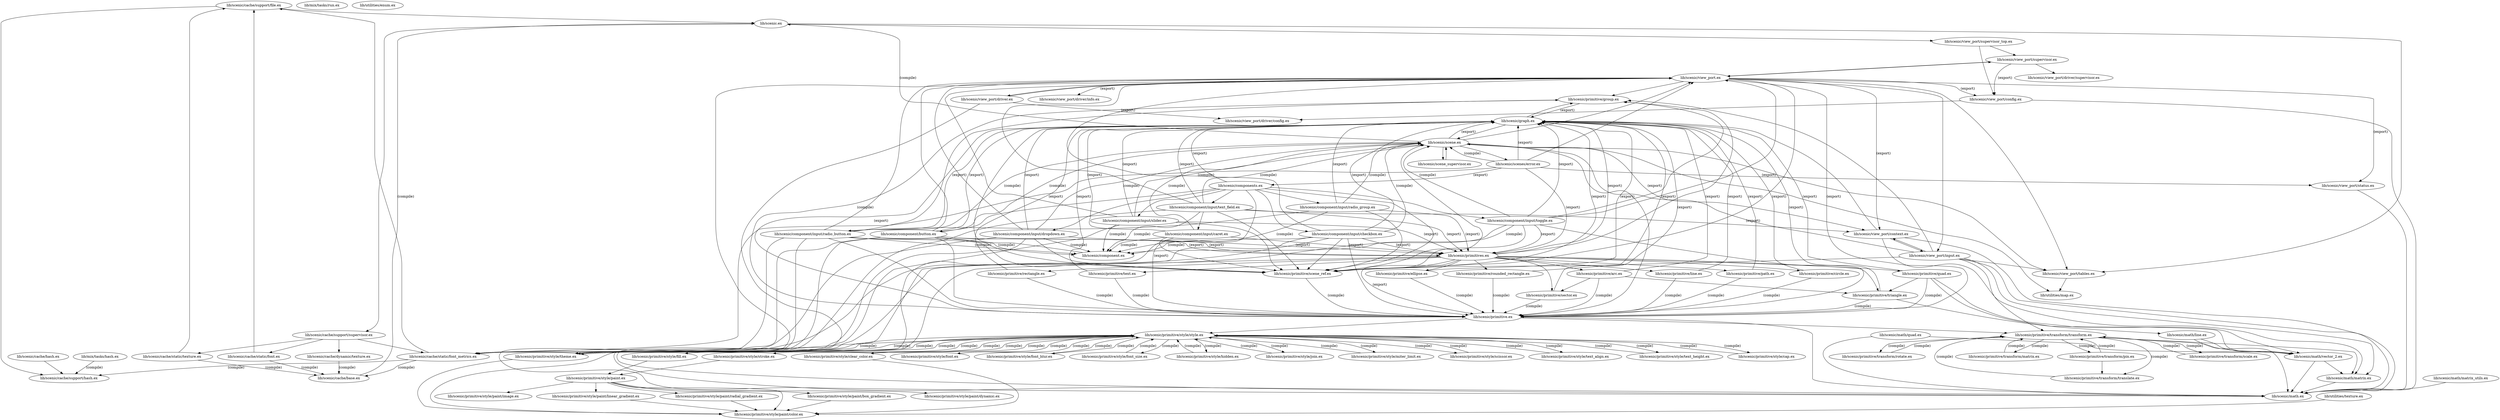 digraph "Scenic" {
  "lib/mix/tasks/hash.ex"
  "lib/mix/tasks/hash.ex" -> "lib/scenic/cache/support/hash.ex" [label="(compile)"]
  "lib/mix/tasks/run.ex"
  "lib/scenic.ex"
  "lib/scenic.ex" -> "lib/scenic/cache/support/supervisor.ex"
  "lib/scenic/cache/support/supervisor.ex" -> "lib/scenic/cache/dynamic/texture.ex"
  "lib/scenic/cache/dynamic/texture.ex" -> "lib/scenic/cache/base.ex" [label="(compile)"]
  "lib/scenic/cache/base.ex" -> "lib/scenic.ex" [label="(compile)"]
  "lib/scenic/cache/support/supervisor.ex" -> "lib/scenic/cache/static/font.ex"
  "lib/scenic/cache/static/font.ex" -> "lib/scenic/cache/base.ex" [label="(compile)"]
  "lib/scenic/cache/static/font.ex" -> "lib/scenic/cache/support/file.ex"
  "lib/scenic/cache/support/file.ex" -> "lib/scenic.ex"
  "lib/scenic/cache/support/file.ex" -> "lib/scenic/cache/support/hash.ex"
  "lib/scenic/cache/support/supervisor.ex" -> "lib/scenic/cache/static/font_metrics.ex"
  "lib/scenic/cache/static/font_metrics.ex" -> "lib/scenic/cache/base.ex" [label="(compile)"]
  "lib/scenic/cache/static/font_metrics.ex" -> "lib/scenic/cache/support/file.ex"
  "lib/scenic/cache/static/font_metrics.ex" -> "lib/scenic/cache/support/hash.ex" [label="(compile)"]
  "lib/scenic/cache/support/supervisor.ex" -> "lib/scenic/cache/static/texture.ex"
  "lib/scenic/cache/static/texture.ex" -> "lib/scenic/cache/base.ex" [label="(compile)"]
  "lib/scenic/cache/static/texture.ex" -> "lib/scenic/cache/support/file.ex"
  "lib/scenic.ex" -> "lib/scenic/view_port/supervisor_top.ex"
  "lib/scenic/view_port/supervisor_top.ex" -> "lib/scenic/view_port/config.ex"
  "lib/scenic/view_port/config.ex" -> "lib/scenic/math.ex"
  "lib/scenic/view_port/config.ex" -> "lib/scenic/view_port/driver/config.ex"
  "lib/scenic/view_port/supervisor_top.ex" -> "lib/scenic/view_port/supervisor.ex"
  "lib/scenic/view_port/supervisor.ex" -> "lib/scenic/view_port.ex"
  "lib/scenic/view_port.ex" -> "lib/scenic/math.ex"
  "lib/scenic/view_port.ex" -> "lib/scenic/primitive.ex" [label="(export)"]
  "lib/scenic/primitive.ex" -> "lib/scenic/math.ex"
  "lib/scenic/primitive.ex" -> "lib/scenic/primitive/style/style.ex"
  "lib/scenic/primitive/style/style.ex" -> "lib/scenic/cache/static/font_metrics.ex"
  "lib/scenic/primitive/style/style.ex" -> "lib/scenic/primitive/style/cap.ex" [label="(compile)"]
  "lib/scenic/primitive/style/cap.ex" -> "lib/scenic/primitive/style/style.ex" [label="(compile)"]
  "lib/scenic/primitive/style/style.ex" -> "lib/scenic/primitive/style/clear_color.ex" [label="(compile)"]
  "lib/scenic/primitive/style/clear_color.ex" -> "lib/scenic/primitive/style/paint/color.ex"
  "lib/scenic/primitive/style/clear_color.ex" -> "lib/scenic/primitive/style/style.ex" [label="(compile)"]
  "lib/scenic/primitive/style/style.ex" -> "lib/scenic/primitive/style/fill.ex" [label="(compile)"]
  "lib/scenic/primitive/style/fill.ex" -> "lib/scenic/primitive/style/paint.ex"
  "lib/scenic/primitive/style/paint.ex" -> "lib/scenic/primitive/style/paint/box_gradient.ex"
  "lib/scenic/primitive/style/paint/box_gradient.ex" -> "lib/scenic/primitive/style/paint/color.ex"
  "lib/scenic/primitive/style/paint.ex" -> "lib/scenic/primitive/style/paint/color.ex"
  "lib/scenic/primitive/style/paint.ex" -> "lib/scenic/primitive/style/paint/dynamic.ex"
  "lib/scenic/primitive/style/paint.ex" -> "lib/scenic/primitive/style/paint/image.ex"
  "lib/scenic/primitive/style/paint.ex" -> "lib/scenic/primitive/style/paint/linear_gradient.ex"
  "lib/scenic/primitive/style/paint/linear_gradient.ex" -> "lib/scenic/primitive/style/paint/color.ex"
  "lib/scenic/primitive/style/paint.ex" -> "lib/scenic/primitive/style/paint/radial_gradient.ex"
  "lib/scenic/primitive/style/paint/radial_gradient.ex" -> "lib/scenic/primitive/style/paint/color.ex"
  "lib/scenic/primitive/style/fill.ex" -> "lib/scenic/primitive/style/style.ex" [label="(compile)"]
  "lib/scenic/primitive/style/style.ex" -> "lib/scenic/primitive/style/font.ex" [label="(compile)"]
  "lib/scenic/primitive/style/font.ex" -> "lib/scenic/primitive/style/style.ex" [label="(compile)"]
  "lib/scenic/primitive/style/style.ex" -> "lib/scenic/primitive/style/font_blur.ex" [label="(compile)"]
  "lib/scenic/primitive/style/font_blur.ex" -> "lib/scenic/primitive/style/style.ex" [label="(compile)"]
  "lib/scenic/primitive/style/style.ex" -> "lib/scenic/primitive/style/font_size.ex" [label="(compile)"]
  "lib/scenic/primitive/style/font_size.ex" -> "lib/scenic/primitive/style/style.ex" [label="(compile)"]
  "lib/scenic/primitive/style/style.ex" -> "lib/scenic/primitive/style/hidden.ex" [label="(compile)"]
  "lib/scenic/primitive/style/hidden.ex" -> "lib/scenic/primitive/style/style.ex" [label="(compile)"]
  "lib/scenic/primitive/style/style.ex" -> "lib/scenic/primitive/style/join.ex" [label="(compile)"]
  "lib/scenic/primitive/style/join.ex" -> "lib/scenic/primitive/style/style.ex" [label="(compile)"]
  "lib/scenic/primitive/style/style.ex" -> "lib/scenic/primitive/style/miter_limit.ex" [label="(compile)"]
  "lib/scenic/primitive/style/miter_limit.ex" -> "lib/scenic/primitive/style/style.ex" [label="(compile)"]
  "lib/scenic/primitive/style/style.ex" -> "lib/scenic/primitive/style/scissor.ex" [label="(compile)"]
  "lib/scenic/primitive/style/scissor.ex" -> "lib/scenic/primitive/style/style.ex" [label="(compile)"]
  "lib/scenic/primitive/style/style.ex" -> "lib/scenic/primitive/style/stroke.ex" [label="(compile)"]
  "lib/scenic/primitive/style/stroke.ex" -> "lib/scenic/primitive/style/paint.ex"
  "lib/scenic/primitive/style/stroke.ex" -> "lib/scenic/primitive/style/style.ex" [label="(compile)"]
  "lib/scenic/primitive/style/style.ex" -> "lib/scenic/primitive/style/text_align.ex" [label="(compile)"]
  "lib/scenic/primitive/style/text_align.ex" -> "lib/scenic/primitive/style/style.ex" [label="(compile)"]
  "lib/scenic/primitive/style/style.ex" -> "lib/scenic/primitive/style/text_height.ex" [label="(compile)"]
  "lib/scenic/primitive/style/text_height.ex" -> "lib/scenic/primitive/style/style.ex" [label="(compile)"]
  "lib/scenic/primitive/style/style.ex" -> "lib/scenic/primitive/style/theme.ex" [label="(compile)"]
  "lib/scenic/primitive/style/theme.ex" -> "lib/scenic/primitive/style/paint/color.ex"
  "lib/scenic/primitive/style/theme.ex" -> "lib/scenic/primitive/style/style.ex" [label="(compile)"]
  "lib/scenic/primitive.ex" -> "lib/scenic/primitive/transform/transform.ex"
  "lib/scenic/primitive/transform/transform.ex" -> "lib/scenic/math/matrix.ex"
  "lib/scenic/math/matrix.ex" -> "lib/scenic/math.ex"
  "lib/scenic/primitive/transform/transform.ex" -> "lib/scenic/math/vector_2.ex"
  "lib/scenic/math/vector_2.ex" -> "lib/scenic/math.ex"
  "lib/scenic/math/vector_2.ex" -> "lib/scenic/math/matrix.ex"
  "lib/scenic/primitive/transform/transform.ex" -> "lib/scenic/primitive/transform/matrix.ex" [label="(compile)"]
  "lib/scenic/primitive/transform/matrix.ex" -> "lib/scenic/primitive/transform/transform.ex" [label="(compile)"]
  "lib/scenic/primitive/transform/transform.ex" -> "lib/scenic/primitive/transform/pin.ex" [label="(compile)"]
  "lib/scenic/primitive/transform/pin.ex" -> "lib/scenic/primitive/transform/transform.ex" [label="(compile)"]
  "lib/scenic/primitive/transform/pin.ex" -> "lib/scenic/primitive/transform/translate.ex"
  "lib/scenic/primitive/transform/translate.ex" -> "lib/scenic/primitive/transform/transform.ex" [label="(compile)"]
  "lib/scenic/primitive/transform/transform.ex" -> "lib/scenic/primitive/transform/rotate.ex" [label="(compile)"]
  "lib/scenic/primitive/transform/rotate.ex" -> "lib/scenic/primitive/transform/transform.ex" [label="(compile)"]
  "lib/scenic/primitive/transform/transform.ex" -> "lib/scenic/primitive/transform/scale.ex" [label="(compile)"]
  "lib/scenic/primitive/transform/scale.ex" -> "lib/scenic/primitive/transform/transform.ex" [label="(compile)"]
  "lib/scenic/primitive/transform/transform.ex" -> "lib/scenic/primitive/transform/translate.ex" [label="(compile)"]
  "lib/scenic/view_port.ex" -> "lib/scenic/primitive/group.ex"
  "lib/scenic/primitive/group.ex" -> "lib/scenic/graph.ex" [label="(export)"]
  "lib/scenic/graph.ex" -> "lib/scenic/primitive.ex" [label="(export)"]
  "lib/scenic/graph.ex" -> "lib/scenic/primitive/group.ex"
  "lib/scenic/graph.ex" -> "lib/scenic/scene.ex"
  "lib/scenic/scene.ex" -> "lib/scenic.ex" [label="(compile)"]
  "lib/scenic/scene.ex" -> "lib/scenic/graph.ex" [label="(export)"]
  "lib/scenic/scene.ex" -> "lib/scenic/primitive.ex"
  "lib/scenic/scene.ex" -> "lib/scenic/primitive/scene_ref.ex"
  "lib/scenic/primitive/scene_ref.ex" -> "lib/scenic/graph.ex" [label="(export)"]
  "lib/scenic/primitive/scene_ref.ex" -> "lib/scenic/primitive.ex" [label="(compile)"]
  "lib/scenic/scene.ex" -> "lib/scenic/scene_supervisor.ex"
  "lib/scenic/scene_supervisor.ex" -> "lib/scenic/scene.ex"
  "lib/scenic/scene.ex" -> "lib/scenic/scenes/error.ex"
  "lib/scenic/scenes/error.ex" -> "lib/scenic/cache/static/font_metrics.ex"
  "lib/scenic/scenes/error.ex" -> "lib/scenic/components.ex" [label="(export)"]
  "lib/scenic/components.ex" -> "lib/scenic/component/button.ex"
  "lib/scenic/component/button.ex" -> "lib/scenic/cache/static/font_metrics.ex"
  "lib/scenic/component/button.ex" -> "lib/scenic/component.ex" [label="(compile)"]
  "lib/scenic/component.ex" -> "lib/scenic/graph.ex"
  "lib/scenic/component/button.ex" -> "lib/scenic/graph.ex" [label="(export)"]
  "lib/scenic/component/button.ex" -> "lib/scenic/primitive.ex"
  "lib/scenic/component/button.ex" -> "lib/scenic/primitive/scene_ref.ex"
  "lib/scenic/component/button.ex" -> "lib/scenic/primitive/style/theme.ex"
  "lib/scenic/component/button.ex" -> "lib/scenic/primitives.ex" [label="(export)"]
  "lib/scenic/primitives.ex" -> "lib/scenic/graph.ex" [label="(export)"]
  "lib/scenic/primitives.ex" -> "lib/scenic/math.ex"
  "lib/scenic/primitives.ex" -> "lib/scenic/primitive.ex" [label="(export)"]
  "lib/scenic/primitives.ex" -> "lib/scenic/primitive/arc.ex"
  "lib/scenic/primitive/arc.ex" -> "lib/scenic/graph.ex" [label="(export)"]
  "lib/scenic/primitive/arc.ex" -> "lib/scenic/primitive.ex" [label="(compile)"]
  "lib/scenic/primitive/arc.ex" -> "lib/scenic/primitive/sector.ex"
  "lib/scenic/primitive/sector.ex" -> "lib/scenic/graph.ex" [label="(export)"]
  "lib/scenic/primitive/sector.ex" -> "lib/scenic/primitive.ex" [label="(compile)"]
  "lib/scenic/primitive/arc.ex" -> "lib/scenic/primitive/triangle.ex"
  "lib/scenic/primitive/triangle.ex" -> "lib/scenic/graph.ex" [label="(export)"]
  "lib/scenic/primitive/triangle.ex" -> "lib/scenic/math/vector_2.ex"
  "lib/scenic/primitive/triangle.ex" -> "lib/scenic/primitive.ex" [label="(compile)"]
  "lib/scenic/primitives.ex" -> "lib/scenic/primitive/circle.ex"
  "lib/scenic/primitive/circle.ex" -> "lib/scenic/graph.ex" [label="(export)"]
  "lib/scenic/primitive/circle.ex" -> "lib/scenic/primitive.ex" [label="(compile)"]
  "lib/scenic/primitives.ex" -> "lib/scenic/primitive/ellipse.ex"
  "lib/scenic/primitive/ellipse.ex" -> "lib/scenic/graph.ex" [label="(export)"]
  "lib/scenic/primitive/ellipse.ex" -> "lib/scenic/primitive.ex" [label="(compile)"]
  "lib/scenic/primitives.ex" -> "lib/scenic/primitive/group.ex"
  "lib/scenic/primitives.ex" -> "lib/scenic/primitive/line.ex"
  "lib/scenic/primitive/line.ex" -> "lib/scenic/graph.ex" [label="(export)"]
  "lib/scenic/primitive/line.ex" -> "lib/scenic/primitive.ex" [label="(compile)"]
  "lib/scenic/primitives.ex" -> "lib/scenic/primitive/path.ex"
  "lib/scenic/primitive/path.ex" -> "lib/scenic/graph.ex" [label="(export)"]
  "lib/scenic/primitive/path.ex" -> "lib/scenic/primitive.ex" [label="(compile)"]
  "lib/scenic/primitives.ex" -> "lib/scenic/primitive/quad.ex"
  "lib/scenic/primitive/quad.ex" -> "lib/scenic/graph.ex" [label="(export)"]
  "lib/scenic/primitive/quad.ex" -> "lib/scenic/math/line.ex"
  "lib/scenic/math/line.ex" -> "lib/scenic/math.ex"
  "lib/scenic/math/line.ex" -> "lib/scenic/math/vector_2.ex"
  "lib/scenic/primitive/quad.ex" -> "lib/scenic/math/vector_2.ex"
  "lib/scenic/primitive/quad.ex" -> "lib/scenic/primitive.ex" [label="(compile)"]
  "lib/scenic/primitive/quad.ex" -> "lib/scenic/primitive/triangle.ex"
  "lib/scenic/primitives.ex" -> "lib/scenic/primitive/rectangle.ex"
  "lib/scenic/primitive/rectangle.ex" -> "lib/scenic/graph.ex" [label="(export)"]
  "lib/scenic/primitive/rectangle.ex" -> "lib/scenic/primitive.ex" [label="(compile)"]
  "lib/scenic/primitives.ex" -> "lib/scenic/primitive/rounded_rectangle.ex"
  "lib/scenic/primitive/rounded_rectangle.ex" -> "lib/scenic/graph.ex" [label="(export)"]
  "lib/scenic/primitive/rounded_rectangle.ex" -> "lib/scenic/primitive.ex" [label="(compile)"]
  "lib/scenic/primitives.ex" -> "lib/scenic/primitive/scene_ref.ex"
  "lib/scenic/primitives.ex" -> "lib/scenic/primitive/sector.ex"
  "lib/scenic/primitives.ex" -> "lib/scenic/primitive/text.ex"
  "lib/scenic/primitive/text.ex" -> "lib/scenic/graph.ex" [label="(export)"]
  "lib/scenic/primitive/text.ex" -> "lib/scenic/primitive.ex" [label="(compile)"]
  "lib/scenic/primitives.ex" -> "lib/scenic/primitive/triangle.ex"
  "lib/scenic/component/button.ex" -> "lib/scenic/scene.ex" [label="(compile)"]
  "lib/scenic/component/button.ex" -> "lib/scenic/view_port.ex"
  "lib/scenic/components.ex" -> "lib/scenic/component/input/checkbox.ex"
  "lib/scenic/component/input/checkbox.ex" -> "lib/scenic/cache/static/font_metrics.ex"
  "lib/scenic/component/input/checkbox.ex" -> "lib/scenic/component.ex" [label="(compile)"]
  "lib/scenic/component/input/checkbox.ex" -> "lib/scenic/graph.ex" [label="(export)"]
  "lib/scenic/component/input/checkbox.ex" -> "lib/scenic/primitive.ex"
  "lib/scenic/component/input/checkbox.ex" -> "lib/scenic/primitive/scene_ref.ex"
  "lib/scenic/component/input/checkbox.ex" -> "lib/scenic/primitive/style/theme.ex"
  "lib/scenic/component/input/checkbox.ex" -> "lib/scenic/primitives.ex" [label="(export)"]
  "lib/scenic/component/input/checkbox.ex" -> "lib/scenic/scene.ex" [label="(compile)"]
  "lib/scenic/component/input/checkbox.ex" -> "lib/scenic/view_port.ex"
  "lib/scenic/components.ex" -> "lib/scenic/component/input/dropdown.ex"
  "lib/scenic/component/input/dropdown.ex" -> "lib/scenic/cache/static/font_metrics.ex"
  "lib/scenic/component/input/dropdown.ex" -> "lib/scenic/component.ex" [label="(compile)"]
  "lib/scenic/component/input/dropdown.ex" -> "lib/scenic/graph.ex" [label="(export)"]
  "lib/scenic/component/input/dropdown.ex" -> "lib/scenic/primitive/scene_ref.ex"
  "lib/scenic/component/input/dropdown.ex" -> "lib/scenic/primitive/style/theme.ex"
  "lib/scenic/component/input/dropdown.ex" -> "lib/scenic/primitives.ex" [label="(export)"]
  "lib/scenic/component/input/dropdown.ex" -> "lib/scenic/scene.ex" [label="(compile)"]
  "lib/scenic/component/input/dropdown.ex" -> "lib/scenic/view_port.ex"
  "lib/scenic/components.ex" -> "lib/scenic/component/input/radio_group.ex"
  "lib/scenic/component/input/radio_group.ex" -> "lib/scenic/component.ex" [label="(compile)"]
  "lib/scenic/component/input/radio_group.ex" -> "lib/scenic/component/input/radio_button.ex"
  "lib/scenic/component/input/radio_button.ex" -> "lib/scenic/cache/static/font_metrics.ex"
  "lib/scenic/component/input/radio_button.ex" -> "lib/scenic/component.ex" [label="(compile)"]
  "lib/scenic/component/input/radio_button.ex" -> "lib/scenic/graph.ex" [label="(export)"]
  "lib/scenic/component/input/radio_button.ex" -> "lib/scenic/primitive.ex"
  "lib/scenic/component/input/radio_button.ex" -> "lib/scenic/primitive/group.ex"
  "lib/scenic/component/input/radio_button.ex" -> "lib/scenic/primitive/scene_ref.ex"
  "lib/scenic/component/input/radio_button.ex" -> "lib/scenic/primitive/style/theme.ex"
  "lib/scenic/component/input/radio_button.ex" -> "lib/scenic/primitives.ex" [label="(export)"]
  "lib/scenic/component/input/radio_button.ex" -> "lib/scenic/scene.ex" [label="(compile)"]
  "lib/scenic/component/input/radio_button.ex" -> "lib/scenic/view_port.ex"
  "lib/scenic/component/input/radio_group.ex" -> "lib/scenic/graph.ex" [label="(export)"]
  "lib/scenic/component/input/radio_group.ex" -> "lib/scenic/primitive/scene_ref.ex"
  "lib/scenic/component/input/radio_group.ex" -> "lib/scenic/primitives.ex" [label="(export)"]
  "lib/scenic/component/input/radio_group.ex" -> "lib/scenic/scene.ex" [label="(compile)"]
  "lib/scenic/components.ex" -> "lib/scenic/component/input/slider.ex"
  "lib/scenic/component/input/slider.ex" -> "lib/scenic/component.ex" [label="(compile)"]
  "lib/scenic/component/input/slider.ex" -> "lib/scenic/graph.ex" [label="(export)"]
  "lib/scenic/component/input/slider.ex" -> "lib/scenic/primitive/scene_ref.ex"
  "lib/scenic/component/input/slider.ex" -> "lib/scenic/primitive/style/theme.ex"
  "lib/scenic/component/input/slider.ex" -> "lib/scenic/primitives.ex" [label="(export)"]
  "lib/scenic/component/input/slider.ex" -> "lib/scenic/scene.ex" [label="(compile)"]
  "lib/scenic/component/input/slider.ex" -> "lib/scenic/view_port.ex"
  "lib/scenic/components.ex" -> "lib/scenic/component/input/text_field.ex"
  "lib/scenic/component/input/text_field.ex" -> "lib/scenic/component.ex" [label="(compile)"]
  "lib/scenic/component/input/text_field.ex" -> "lib/scenic/component/input/caret.ex"
  "lib/scenic/component/input/caret.ex" -> "lib/scenic/component.ex" [label="(compile)"]
  "lib/scenic/component/input/caret.ex" -> "lib/scenic/graph.ex" [label="(export)"]
  "lib/scenic/component/input/caret.ex" -> "lib/scenic/primitive/scene_ref.ex"
  "lib/scenic/component/input/caret.ex" -> "lib/scenic/primitive/style/paint/color.ex"
  "lib/scenic/component/input/caret.ex" -> "lib/scenic/primitives.ex" [label="(export)"]
  "lib/scenic/component/input/caret.ex" -> "lib/scenic/scene.ex" [label="(compile)"]
  "lib/scenic/component/input/text_field.ex" -> "lib/scenic/graph.ex" [label="(export)"]
  "lib/scenic/component/input/text_field.ex" -> "lib/scenic/primitive/scene_ref.ex"
  "lib/scenic/component/input/text_field.ex" -> "lib/scenic/primitive/style/theme.ex"
  "lib/scenic/component/input/text_field.ex" -> "lib/scenic/primitives.ex" [label="(export)"]
  "lib/scenic/component/input/text_field.ex" -> "lib/scenic/scene.ex" [label="(compile)"]
  "lib/scenic/component/input/text_field.ex" -> "lib/scenic/view_port.ex"
  "lib/scenic/component/input/text_field.ex" -> "lib/scenic/view_port/context.ex" [label="(export)"]
  "lib/scenic/view_port/context.ex" -> "lib/scenic/graph.ex"
  "lib/scenic/view_port/context.ex" -> "lib/scenic/math.ex"
  "lib/scenic/view_port/context.ex" -> "lib/scenic/math/matrix.ex"
  "lib/scenic/view_port/context.ex" -> "lib/scenic/view_port/input.ex"
  "lib/scenic/view_port/input.ex" -> "lib/scenic/math.ex"
  "lib/scenic/view_port/input.ex" -> "lib/scenic/math/matrix.ex"
  "lib/scenic/view_port/input.ex" -> "lib/scenic/primitive/group.ex"
  "lib/scenic/view_port/input.ex" -> "lib/scenic/primitive/scene_ref.ex"
  "lib/scenic/view_port/input.ex" -> "lib/scenic/primitive/transform/transform.ex"
  "lib/scenic/view_port/input.ex" -> "lib/scenic/scene.ex"
  "lib/scenic/view_port/input.ex" -> "lib/scenic/view_port/context.ex"
  "lib/scenic/view_port/input.ex" -> "lib/scenic/view_port/tables.ex"
  "lib/scenic/view_port/tables.ex" -> "lib/utilities/map.ex"
  "lib/scenic/components.ex" -> "lib/scenic/component/input/toggle.ex"
  "lib/scenic/component/input/toggle.ex" -> "lib/scenic/component.ex" [label="(compile)"]
  "lib/scenic/component/input/toggle.ex" -> "lib/scenic/graph.ex" [label="(export)"]
  "lib/scenic/component/input/toggle.ex" -> "lib/scenic/primitive.ex"
  "lib/scenic/component/input/toggle.ex" -> "lib/scenic/primitive/group.ex"
  "lib/scenic/component/input/toggle.ex" -> "lib/scenic/primitive/scene_ref.ex"
  "lib/scenic/component/input/toggle.ex" -> "lib/scenic/primitive/style/theme.ex"
  "lib/scenic/component/input/toggle.ex" -> "lib/scenic/primitives.ex" [label="(export)"]
  "lib/scenic/component/input/toggle.ex" -> "lib/scenic/scene.ex" [label="(compile)"]
  "lib/scenic/component/input/toggle.ex" -> "lib/scenic/view_port.ex"
  "lib/scenic/components.ex" -> "lib/scenic/graph.ex" [label="(export)"]
  "lib/scenic/components.ex" -> "lib/scenic/primitive.ex" [label="(export)"]
  "lib/scenic/components.ex" -> "lib/scenic/primitive/scene_ref.ex"
  "lib/scenic/scenes/error.ex" -> "lib/scenic/graph.ex" [label="(export)"]
  "lib/scenic/scenes/error.ex" -> "lib/scenic/primitives.ex" [label="(export)"]
  "lib/scenic/scenes/error.ex" -> "lib/scenic/scene.ex" [label="(compile)"]
  "lib/scenic/scenes/error.ex" -> "lib/scenic/view_port.ex"
  "lib/scenic/scenes/error.ex" -> "lib/scenic/view_port/status.ex" [label="(export)"]
  "lib/scenic/view_port/status.ex" -> "lib/scenic/math.ex"
  "lib/scenic/scene.ex" -> "lib/scenic/view_port.ex"
  "lib/scenic/scene.ex" -> "lib/scenic/view_port/context.ex" [label="(export)"]
  "lib/scenic/scene.ex" -> "lib/scenic/view_port/tables.ex"
  "lib/scenic/scene.ex" -> "lib/utilities/map.ex"
  "lib/scenic/primitive/group.ex" -> "lib/scenic/primitive.ex" [label="(compile)"]
  "lib/scenic/view_port.ex" -> "lib/scenic/primitive/scene_ref.ex"
  "lib/scenic/view_port.ex" -> "lib/scenic/view_port/config.ex" [label="(export)"]
  "lib/scenic/view_port.ex" -> "lib/scenic/view_port/context.ex" [label="(export)"]
  "lib/scenic/view_port.ex" -> "lib/scenic/view_port/driver.ex"
  "lib/scenic/view_port/driver.ex" -> "lib/scenic/math.ex"
  "lib/scenic/view_port/driver.ex" -> "lib/scenic/view_port.ex"
  "lib/scenic/view_port/driver.ex" -> "lib/scenic/view_port/driver/config.ex" [label="(export)"]
  "lib/scenic/view_port.ex" -> "lib/scenic/view_port/driver/info.ex" [label="(export)"]
  "lib/scenic/view_port.ex" -> "lib/scenic/view_port/input.ex"
  "lib/scenic/view_port.ex" -> "lib/scenic/view_port/status.ex" [label="(export)"]
  "lib/scenic/view_port.ex" -> "lib/scenic/view_port/supervisor.ex"
  "lib/scenic/view_port.ex" -> "lib/scenic/view_port/tables.ex"
  "lib/scenic/view_port/supervisor.ex" -> "lib/scenic/view_port/config.ex" [label="(export)"]
  "lib/scenic/view_port/supervisor.ex" -> "lib/scenic/view_port/driver/supervisor.ex"
  "lib/scenic.ex" -> "lib/scenic/view_port/tables.ex"
  "lib/scenic/cache/base.ex"
  "lib/scenic/cache/dynamic/texture.ex"
  "lib/scenic/cache/hash.ex"
  "lib/scenic/cache/hash.ex" -> "lib/scenic/cache/support/hash.ex"
  "lib/scenic/cache/static/font.ex"
  "lib/scenic/cache/static/font_metrics.ex"
  "lib/scenic/cache/static/texture.ex"
  "lib/scenic/cache/support/file.ex"
  "lib/scenic/cache/support/hash.ex"
  "lib/scenic/cache/support/supervisor.ex"
  "lib/scenic/component.ex"
  "lib/scenic/component/button.ex"
  "lib/scenic/component/input/caret.ex"
  "lib/scenic/component/input/checkbox.ex"
  "lib/scenic/component/input/dropdown.ex"
  "lib/scenic/component/input/radio_button.ex"
  "lib/scenic/component/input/radio_group.ex"
  "lib/scenic/component/input/slider.ex"
  "lib/scenic/component/input/text_field.ex"
  "lib/scenic/component/input/toggle.ex"
  "lib/scenic/components.ex"
  "lib/scenic/graph.ex"
  "lib/scenic/math.ex"
  "lib/scenic/math/line.ex"
  "lib/scenic/math/matrix.ex"
  "lib/scenic/math/matrix_utils.ex"
  "lib/scenic/math/matrix_utils.ex" -> "lib/scenic/math.ex"
  "lib/scenic/math/quad.ex"
  "lib/scenic/math/quad.ex" -> "lib/scenic/math.ex"
  "lib/scenic/math/quad.ex" -> "lib/scenic/math/vector_2.ex"
  "lib/scenic/math/vector_2.ex"
  "lib/scenic/primitive.ex"
  "lib/scenic/primitive/arc.ex"
  "lib/scenic/primitive/circle.ex"
  "lib/scenic/primitive/ellipse.ex"
  "lib/scenic/primitive/group.ex"
  "lib/scenic/primitive/line.ex"
  "lib/scenic/primitive/path.ex"
  "lib/scenic/primitive/quad.ex"
  "lib/scenic/primitive/rectangle.ex"
  "lib/scenic/primitive/rounded_rectangle.ex"
  "lib/scenic/primitive/scene_ref.ex"
  "lib/scenic/primitive/sector.ex"
  "lib/scenic/primitive/style/cap.ex"
  "lib/scenic/primitive/style/clear_color.ex"
  "lib/scenic/primitive/style/fill.ex"
  "lib/scenic/primitive/style/font.ex"
  "lib/scenic/primitive/style/font_blur.ex"
  "lib/scenic/primitive/style/font_size.ex"
  "lib/scenic/primitive/style/hidden.ex"
  "lib/scenic/primitive/style/join.ex"
  "lib/scenic/primitive/style/miter_limit.ex"
  "lib/scenic/primitive/style/paint.ex"
  "lib/scenic/primitive/style/paint/box_gradient.ex"
  "lib/scenic/primitive/style/paint/color.ex"
  "lib/scenic/primitive/style/paint/dynamic.ex"
  "lib/scenic/primitive/style/paint/image.ex"
  "lib/scenic/primitive/style/paint/linear_gradient.ex"
  "lib/scenic/primitive/style/paint/radial_gradient.ex"
  "lib/scenic/primitive/style/scissor.ex"
  "lib/scenic/primitive/style/stroke.ex"
  "lib/scenic/primitive/style/style.ex"
  "lib/scenic/primitive/style/text_align.ex"
  "lib/scenic/primitive/style/text_height.ex"
  "lib/scenic/primitive/style/theme.ex"
  "lib/scenic/primitive/text.ex"
  "lib/scenic/primitive/transform/matrix.ex"
  "lib/scenic/primitive/transform/pin.ex"
  "lib/scenic/primitive/transform/rotate.ex"
  "lib/scenic/primitive/transform/scale.ex"
  "lib/scenic/primitive/transform/transform.ex"
  "lib/scenic/primitive/transform/translate.ex"
  "lib/scenic/primitive/triangle.ex"
  "lib/scenic/primitives.ex"
  "lib/scenic/scene.ex"
  "lib/scenic/scene_supervisor.ex"
  "lib/scenic/scenes/error.ex"
  "lib/scenic/view_port.ex"
  "lib/scenic/view_port/config.ex"
  "lib/scenic/view_port/context.ex"
  "lib/scenic/view_port/driver.ex"
  "lib/scenic/view_port/driver/config.ex"
  "lib/scenic/view_port/driver/info.ex"
  "lib/scenic/view_port/driver/supervisor.ex"
  "lib/scenic/view_port/input.ex"
  "lib/scenic/view_port/status.ex"
  "lib/scenic/view_port/supervisor.ex"
  "lib/scenic/view_port/supervisor_top.ex"
  "lib/scenic/view_port/tables.ex"
  "lib/utilities/enum.ex"
  "lib/utilities/map.ex"
  "lib/utilities/texture.ex"
  "lib/utilities/texture.ex" -> "lib/scenic/primitive/style/paint/color.ex"
}

